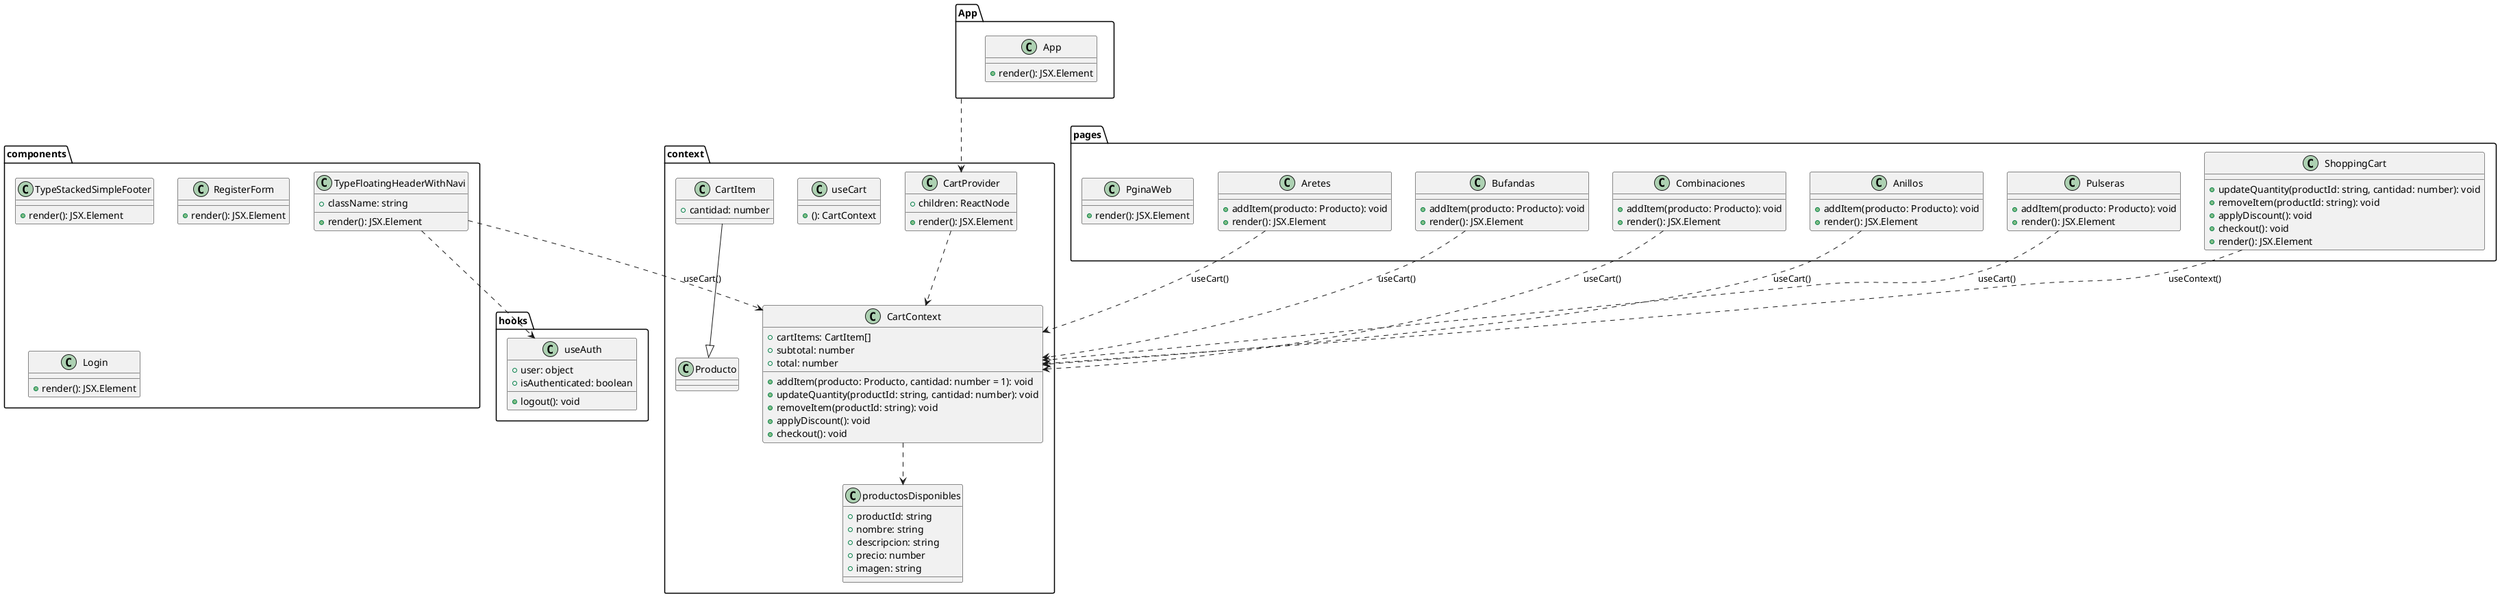 @startuml
' Paquetes principales
package "components" {
  class TypeFloatingHeaderWithNavi {
    +className: string
    +render(): JSX.Element
  }
  class TypeStackedSimpleFooter {
    +render(): JSX.Element
  }
  class RegisterForm {
    +render(): JSX.Element
  }
  class Login {
    +render(): JSX.Element
  }
}

package "pages" {
  class Aretes {
    +addItem(producto: Producto): void
    +render(): JSX.Element
  }
  class Bufandas {
    +addItem(producto: Producto): void
    +render(): JSX.Element
  }
  class Combinaciones {
    +addItem(producto: Producto): void
    +render(): JSX.Element
  }
  class Anillos {
    +addItem(producto: Producto): void
    +render(): JSX.Element
  }
  class Pulseras {
    +addItem(producto: Producto): void
    +render(): JSX.Element
  }
  class ShoppingCart {
    +updateQuantity(productId: string, cantidad: number): void
    +removeItem(productId: string): void
    +applyDiscount(): void
    +checkout(): void
    +render(): JSX.Element
  }
  class PginaWeb {
    +render(): JSX.Element
  }
}

package "context" {
  class CartContext {
    +cartItems: CartItem[]
    +addItem(producto: Producto, cantidad: number = 1): void
    +updateQuantity(productId: string, cantidad: number): void
    +removeItem(productId: string): void
    +subtotal: number
    +total: number
    +applyDiscount(): void
    +checkout(): void
  }
  class CartProvider {
    +children: ReactNode
    +render(): JSX.Element
  }
  class useCart {
    +(): CartContext
  }
}

package "context" {
  class productosDisponibles {
    +productId: string
    +nombre: string
    +descripcion: string
    +precio: number
    +imagen: string
  }
  class Producto
  class CartItem {
    +cantidad: number
  }
}

package "hooks" {
  class useAuth {
    +user: object
    +logout(): void
    +isAuthenticated: boolean
  }
}

package "App" {
  class App {
    +render(): JSX.Element
  }
}

' Relaciones
Aretes ..> CartContext : useCart()
Bufandas ..> CartContext : useCart()
Combinaciones ..> CartContext : useCart()
Anillos ..> CartContext : useCart()
Pulseras ..> CartContext : useCart()
ShoppingCart ..> CartContext : useContext()
TypeFloatingHeaderWithNavi ..> CartContext : useCart()
TypeFloatingHeaderWithNavi ..> useAuth
App ..> CartProvider
CartProvider ..> CartContext
CartItem --|> Producto
CartContext ..> productosDisponibles

@enduml